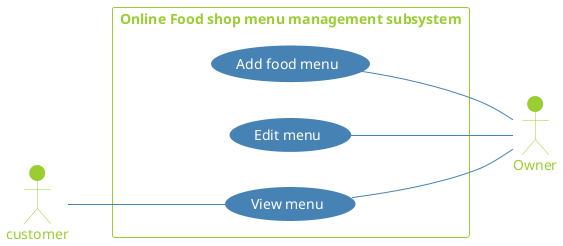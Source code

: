 @startuml foodMenage
actor customer
actor Owner
left to right direction

skinparam Shadowing false
skinparam actor{
    FontColor Yellowgreen
    BackgroundColor Yellowgreen
    BorderColor Yellowgreen
}
skinparam rectangle{
    FontColor Yellowgreen
    BorderColor Yellowgreen
}
skinparam usecase {
    FontColor White
    ArrowColor SteelBlue
    BackgroundColor SteelBlue
    BorderColor SteelBlue
}

rectangle "Online Food shop menu management subsystem"{
    (Add food menu) -- Owner
    (Edit menu) -- Owner
    customer -- (View menu)
    (View menu) -- Owner
}
@enduml